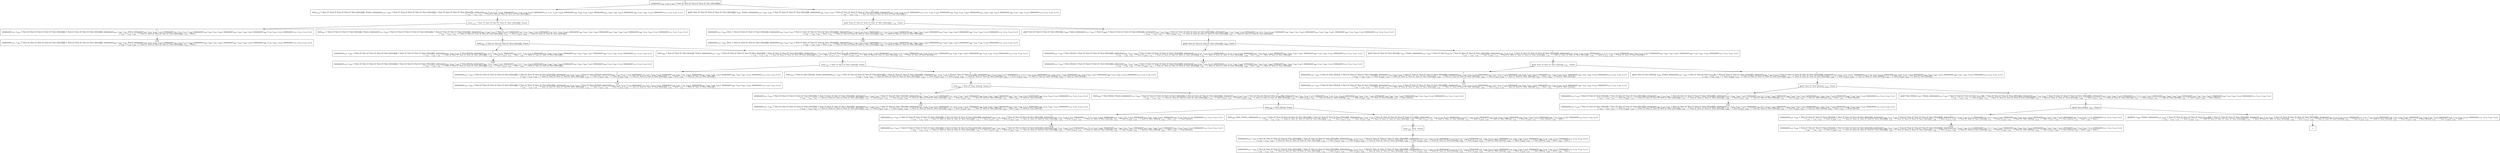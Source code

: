 digraph {
    graph [rankdir=TB
          ,bgcolor=transparent];
    node [shape=box
         ,fillcolor=white
         ,style=filled];
    0 [label=<O <BR/> minmaxo(v<SUB>132</SUB>, v<SUB>105</SUB>, v<SUB>100</SUB>, C Succ [C Succ [C Succ [C Succ [C Succ [Zero]]]]])>];
    1 [label=<C <BR/> leo(v<SUB>132</SUB>, C Succ [C Succ [C Succ [C Succ [C Succ [Zero]]]]], Trueo), minmaxo(v<SUB>137</SUB>, v<SUB>142</SUB>, C Succ [C Succ [C Succ [C Succ [C Succ [Zero]]]]], C Succ [C Succ [C Succ [C Succ [Zero]]]]), minmaxo(v<SUB>162</SUB>, v<SUB>130</SUB>, v<SUB>125</SUB>, v<SUB>132</SUB>), minmaxo(v<SUB>167</SUB>, v<SUB>135</SUB>, v<SUB>130</SUB>, v<SUB>137</SUB>), minmaxo(v<SUB>172</SUB>, v<SUB>177</SUB>, v<SUB>135</SUB>, v<SUB>142</SUB>), minmaxo(v<SUB>158</SUB>, v<SUB>160</SUB>, v<SUB>155</SUB>, v<SUB>162</SUB>), minmaxo(v<SUB>163</SUB>, v<SUB>165</SUB>, v<SUB>160</SUB>, v<SUB>167</SUB>), minmaxo(v<SUB>168</SUB>, v<SUB>170</SUB>, v<SUB>165</SUB>, v<SUB>172</SUB>), minmaxo(v<SUB>173</SUB>, v<SUB>175</SUB>, v<SUB>170</SUB>, v<SUB>177</SUB>) <BR/>  [ v<SUB>100</SUB> &rarr; v<SUB>132</SUB>, v<SUB>105</SUB> &rarr; C Succ [C Succ [C Succ [C Succ [C Succ [Zero]]]]] ] >];
    2 [label=<C <BR/> gto(C Succ [C Succ [C Succ [C Succ [C Succ [Zero]]]]], v<SUB>105</SUB>, Trueo), minmaxo(v<SUB>137</SUB>, v<SUB>142</SUB>, v<SUB>105</SUB>, C Succ [C Succ [C Succ [C Succ [Zero]]]]), minmaxo(v<SUB>162</SUB>, v<SUB>130</SUB>, v<SUB>125</SUB>, C Succ [C Succ [C Succ [C Succ [C Succ [Zero]]]]]), minmaxo(v<SUB>167</SUB>, v<SUB>135</SUB>, v<SUB>130</SUB>, v<SUB>137</SUB>), minmaxo(v<SUB>172</SUB>, v<SUB>177</SUB>, v<SUB>135</SUB>, v<SUB>142</SUB>), minmaxo(v<SUB>158</SUB>, v<SUB>160</SUB>, v<SUB>155</SUB>, v<SUB>162</SUB>), minmaxo(v<SUB>163</SUB>, v<SUB>165</SUB>, v<SUB>160</SUB>, v<SUB>167</SUB>), minmaxo(v<SUB>168</SUB>, v<SUB>170</SUB>, v<SUB>165</SUB>, v<SUB>172</SUB>), minmaxo(v<SUB>173</SUB>, v<SUB>175</SUB>, v<SUB>170</SUB>, v<SUB>177</SUB>) <BR/>  [ v<SUB>100</SUB> &rarr; v<SUB>105</SUB>, v<SUB>132</SUB> &rarr; C Succ [C Succ [C Succ [C Succ [C Succ [Zero]]]]] ] >];
    3 [label=<O <BR/> leo(v<SUB>132</SUB>, C Succ [C Succ [C Succ [C Succ [C Succ [Zero]]]]], Trueo)>];
    4 [label=<C <BR/> minmaxo(v<SUB>137</SUB>, v<SUB>142</SUB>, C Succ [C Succ [C Succ [C Succ [C Succ [Zero]]]]], C Succ [C Succ [C Succ [C Succ [Zero]]]]), minmaxo(v<SUB>162</SUB>, v<SUB>130</SUB>, v<SUB>125</SUB>, Zero), minmaxo(v<SUB>167</SUB>, v<SUB>135</SUB>, v<SUB>130</SUB>, v<SUB>137</SUB>), minmaxo(v<SUB>172</SUB>, v<SUB>177</SUB>, v<SUB>135</SUB>, v<SUB>142</SUB>), minmaxo(v<SUB>158</SUB>, v<SUB>160</SUB>, v<SUB>155</SUB>, v<SUB>162</SUB>), minmaxo(v<SUB>163</SUB>, v<SUB>165</SUB>, v<SUB>160</SUB>, v<SUB>167</SUB>), minmaxo(v<SUB>168</SUB>, v<SUB>170</SUB>, v<SUB>165</SUB>, v<SUB>172</SUB>), minmaxo(v<SUB>173</SUB>, v<SUB>175</SUB>, v<SUB>170</SUB>, v<SUB>177</SUB>) <BR/>  [ v<SUB>100</SUB> &rarr; v<SUB>132</SUB>, v<SUB>105</SUB> &rarr; C Succ [C Succ [C Succ [C Succ [C Succ [Zero]]]]], v<SUB>132</SUB> &rarr; Zero ] >];
    5 [label=<C <BR/> leo(v<SUB>247</SUB>, C Succ [C Succ [C Succ [C Succ [Zero]]]], Trueo), minmaxo(v<SUB>137</SUB>, v<SUB>142</SUB>, C Succ [C Succ [C Succ [C Succ [C Succ [Zero]]]]], C Succ [C Succ [C Succ [C Succ [Zero]]]]), minmaxo(v<SUB>162</SUB>, v<SUB>130</SUB>, v<SUB>125</SUB>, C Succ [v<SUB>247</SUB>]), minmaxo(v<SUB>167</SUB>, v<SUB>135</SUB>, v<SUB>130</SUB>, v<SUB>137</SUB>), minmaxo(v<SUB>172</SUB>, v<SUB>177</SUB>, v<SUB>135</SUB>, v<SUB>142</SUB>), minmaxo(v<SUB>158</SUB>, v<SUB>160</SUB>, v<SUB>155</SUB>, v<SUB>162</SUB>), minmaxo(v<SUB>163</SUB>, v<SUB>165</SUB>, v<SUB>160</SUB>, v<SUB>167</SUB>), minmaxo(v<SUB>168</SUB>, v<SUB>170</SUB>, v<SUB>165</SUB>, v<SUB>172</SUB>), minmaxo(v<SUB>173</SUB>, v<SUB>175</SUB>, v<SUB>170</SUB>, v<SUB>177</SUB>) <BR/>  [ v<SUB>100</SUB> &rarr; v<SUB>132</SUB>, v<SUB>105</SUB> &rarr; C Succ [C Succ [C Succ [C Succ [C Succ [Zero]]]]], v<SUB>132</SUB> &rarr; C Succ [v<SUB>247</SUB>], v<SUB>248</SUB> &rarr; C Succ [C Succ [C Succ [C Succ [Zero]]]] ] >];
    6 [label=<Leaf <BR/> minmaxo(v<SUB>137</SUB>, v<SUB>142</SUB>, C Succ [C Succ [C Succ [C Succ [C Succ [Zero]]]]], C Succ [C Succ [C Succ [C Succ [Zero]]]]), minmaxo(v<SUB>162</SUB>, v<SUB>130</SUB>, v<SUB>125</SUB>, Zero), minmaxo(v<SUB>167</SUB>, v<SUB>135</SUB>, v<SUB>130</SUB>, v<SUB>137</SUB>), minmaxo(v<SUB>172</SUB>, v<SUB>177</SUB>, v<SUB>135</SUB>, v<SUB>142</SUB>), minmaxo(v<SUB>158</SUB>, v<SUB>160</SUB>, v<SUB>155</SUB>, v<SUB>162</SUB>), minmaxo(v<SUB>163</SUB>, v<SUB>165</SUB>, v<SUB>160</SUB>, v<SUB>167</SUB>), minmaxo(v<SUB>168</SUB>, v<SUB>170</SUB>, v<SUB>165</SUB>, v<SUB>172</SUB>), minmaxo(v<SUB>173</SUB>, v<SUB>175</SUB>, v<SUB>170</SUB>, v<SUB>177</SUB>) <BR/>  [ v<SUB>100</SUB> &rarr; v<SUB>132</SUB>, v<SUB>105</SUB> &rarr; C Succ [C Succ [C Succ [C Succ [C Succ [Zero]]]]], v<SUB>132</SUB> &rarr; Zero ] >];
    7 [label=<O <BR/> leo(v<SUB>247</SUB>, C Succ [C Succ [C Succ [C Succ [Zero]]]], Trueo)>];
    8 [label=<C <BR/> minmaxo(v<SUB>137</SUB>, v<SUB>142</SUB>, C Succ [C Succ [C Succ [C Succ [C Succ [Zero]]]]], C Succ [C Succ [C Succ [C Succ [Zero]]]]), minmaxo(v<SUB>162</SUB>, v<SUB>130</SUB>, v<SUB>125</SUB>, C Succ [Zero]), minmaxo(v<SUB>167</SUB>, v<SUB>135</SUB>, v<SUB>130</SUB>, v<SUB>137</SUB>), minmaxo(v<SUB>172</SUB>, v<SUB>177</SUB>, v<SUB>135</SUB>, v<SUB>142</SUB>), minmaxo(v<SUB>158</SUB>, v<SUB>160</SUB>, v<SUB>155</SUB>, v<SUB>162</SUB>), minmaxo(v<SUB>163</SUB>, v<SUB>165</SUB>, v<SUB>160</SUB>, v<SUB>167</SUB>), minmaxo(v<SUB>168</SUB>, v<SUB>170</SUB>, v<SUB>165</SUB>, v<SUB>172</SUB>), minmaxo(v<SUB>173</SUB>, v<SUB>175</SUB>, v<SUB>170</SUB>, v<SUB>177</SUB>) <BR/>  [ v<SUB>100</SUB> &rarr; v<SUB>132</SUB>, v<SUB>105</SUB> &rarr; C Succ [C Succ [C Succ [C Succ [C Succ [Zero]]]]], v<SUB>132</SUB> &rarr; C Succ [v<SUB>247</SUB>], v<SUB>247</SUB> &rarr; Zero, v<SUB>248</SUB> &rarr; C Succ [C Succ [C Succ [C Succ [Zero]]]] ] >];
    9 [label=<C <BR/> leo(v<SUB>250</SUB>, C Succ [C Succ [C Succ [Zero]]], Trueo), minmaxo(v<SUB>137</SUB>, v<SUB>142</SUB>, C Succ [C Succ [C Succ [C Succ [C Succ [Zero]]]]], C Succ [C Succ [C Succ [C Succ [Zero]]]]), minmaxo(v<SUB>162</SUB>, v<SUB>130</SUB>, v<SUB>125</SUB>, C Succ [C Succ [v<SUB>250</SUB>]]), minmaxo(v<SUB>167</SUB>, v<SUB>135</SUB>, v<SUB>130</SUB>, v<SUB>137</SUB>), minmaxo(v<SUB>172</SUB>, v<SUB>177</SUB>, v<SUB>135</SUB>, v<SUB>142</SUB>), minmaxo(v<SUB>158</SUB>, v<SUB>160</SUB>, v<SUB>155</SUB>, v<SUB>162</SUB>), minmaxo(v<SUB>163</SUB>, v<SUB>165</SUB>, v<SUB>160</SUB>, v<SUB>167</SUB>), minmaxo(v<SUB>168</SUB>, v<SUB>170</SUB>, v<SUB>165</SUB>, v<SUB>172</SUB>), minmaxo(v<SUB>173</SUB>, v<SUB>175</SUB>, v<SUB>170</SUB>, v<SUB>177</SUB>) <BR/>  [ v<SUB>100</SUB> &rarr; v<SUB>132</SUB>, v<SUB>105</SUB> &rarr; C Succ [C Succ [C Succ [C Succ [C Succ [Zero]]]]], v<SUB>132</SUB> &rarr; C Succ [v<SUB>247</SUB>], v<SUB>247</SUB> &rarr; C Succ [v<SUB>250</SUB>], v<SUB>248</SUB> &rarr; C Succ [C Succ [C Succ [C Succ [Zero]]]], v<SUB>251</SUB> &rarr; C Succ [C Succ [C Succ [Zero]]] ] >];
    10 [label=<Leaf <BR/> minmaxo(v<SUB>137</SUB>, v<SUB>142</SUB>, C Succ [C Succ [C Succ [C Succ [C Succ [Zero]]]]], C Succ [C Succ [C Succ [C Succ [Zero]]]]), minmaxo(v<SUB>162</SUB>, v<SUB>130</SUB>, v<SUB>125</SUB>, C Succ [Zero]), minmaxo(v<SUB>167</SUB>, v<SUB>135</SUB>, v<SUB>130</SUB>, v<SUB>137</SUB>), minmaxo(v<SUB>172</SUB>, v<SUB>177</SUB>, v<SUB>135</SUB>, v<SUB>142</SUB>), minmaxo(v<SUB>158</SUB>, v<SUB>160</SUB>, v<SUB>155</SUB>, v<SUB>162</SUB>), minmaxo(v<SUB>163</SUB>, v<SUB>165</SUB>, v<SUB>160</SUB>, v<SUB>167</SUB>), minmaxo(v<SUB>168</SUB>, v<SUB>170</SUB>, v<SUB>165</SUB>, v<SUB>172</SUB>), minmaxo(v<SUB>173</SUB>, v<SUB>175</SUB>, v<SUB>170</SUB>, v<SUB>177</SUB>) <BR/>  [ v<SUB>100</SUB> &rarr; v<SUB>132</SUB>, v<SUB>105</SUB> &rarr; C Succ [C Succ [C Succ [C Succ [C Succ [Zero]]]]], v<SUB>132</SUB> &rarr; C Succ [v<SUB>247</SUB>], v<SUB>247</SUB> &rarr; Zero, v<SUB>248</SUB> &rarr; C Succ [C Succ [C Succ [C Succ [Zero]]]] ] >];
    11 [label=<O <BR/> leo(v<SUB>250</SUB>, C Succ [C Succ [C Succ [Zero]]], Trueo)>];
    12 [label=<C <BR/> minmaxo(v<SUB>137</SUB>, v<SUB>142</SUB>, C Succ [C Succ [C Succ [C Succ [C Succ [Zero]]]]], C Succ [C Succ [C Succ [C Succ [Zero]]]]), minmaxo(v<SUB>162</SUB>, v<SUB>130</SUB>, v<SUB>125</SUB>, C Succ [C Succ [Zero]]), minmaxo(v<SUB>167</SUB>, v<SUB>135</SUB>, v<SUB>130</SUB>, v<SUB>137</SUB>), minmaxo(v<SUB>172</SUB>, v<SUB>177</SUB>, v<SUB>135</SUB>, v<SUB>142</SUB>), minmaxo(v<SUB>158</SUB>, v<SUB>160</SUB>, v<SUB>155</SUB>, v<SUB>162</SUB>), minmaxo(v<SUB>163</SUB>, v<SUB>165</SUB>, v<SUB>160</SUB>, v<SUB>167</SUB>), minmaxo(v<SUB>168</SUB>, v<SUB>170</SUB>, v<SUB>165</SUB>, v<SUB>172</SUB>), minmaxo(v<SUB>173</SUB>, v<SUB>175</SUB>, v<SUB>170</SUB>, v<SUB>177</SUB>) <BR/>  [ v<SUB>100</SUB> &rarr; v<SUB>132</SUB>, v<SUB>105</SUB> &rarr; C Succ [C Succ [C Succ [C Succ [C Succ [Zero]]]]], v<SUB>132</SUB> &rarr; C Succ [v<SUB>247</SUB>], v<SUB>247</SUB> &rarr; C Succ [v<SUB>250</SUB>], v<SUB>248</SUB> &rarr; C Succ [C Succ [C Succ [C Succ [Zero]]]], v<SUB>250</SUB> &rarr; Zero, v<SUB>251</SUB> &rarr; C Succ [C Succ [C Succ [Zero]]] ] >];
    13 [label=<C <BR/> leo(v<SUB>253</SUB>, C Succ [C Succ [Zero]], Trueo), minmaxo(v<SUB>137</SUB>, v<SUB>142</SUB>, C Succ [C Succ [C Succ [C Succ [C Succ [Zero]]]]], C Succ [C Succ [C Succ [C Succ [Zero]]]]), minmaxo(v<SUB>162</SUB>, v<SUB>130</SUB>, v<SUB>125</SUB>, C Succ [C Succ [C Succ [v<SUB>253</SUB>]]]), minmaxo(v<SUB>167</SUB>, v<SUB>135</SUB>, v<SUB>130</SUB>, v<SUB>137</SUB>), minmaxo(v<SUB>172</SUB>, v<SUB>177</SUB>, v<SUB>135</SUB>, v<SUB>142</SUB>), minmaxo(v<SUB>158</SUB>, v<SUB>160</SUB>, v<SUB>155</SUB>, v<SUB>162</SUB>), minmaxo(v<SUB>163</SUB>, v<SUB>165</SUB>, v<SUB>160</SUB>, v<SUB>167</SUB>), minmaxo(v<SUB>168</SUB>, v<SUB>170</SUB>, v<SUB>165</SUB>, v<SUB>172</SUB>), minmaxo(v<SUB>173</SUB>, v<SUB>175</SUB>, v<SUB>170</SUB>, v<SUB>177</SUB>) <BR/>  [ v<SUB>100</SUB> &rarr; v<SUB>132</SUB>, v<SUB>105</SUB> &rarr; C Succ [C Succ [C Succ [C Succ [C Succ [Zero]]]]], v<SUB>132</SUB> &rarr; C Succ [v<SUB>247</SUB>], v<SUB>247</SUB> &rarr; C Succ [v<SUB>250</SUB>], v<SUB>248</SUB> &rarr; C Succ [C Succ [C Succ [C Succ [Zero]]]], v<SUB>250</SUB> &rarr; C Succ [v<SUB>253</SUB>], v<SUB>251</SUB> &rarr; C Succ [C Succ [C Succ [Zero]]], v<SUB>254</SUB> &rarr; C Succ [C Succ [Zero]] ] >];
    14 [label=<Leaf <BR/> minmaxo(v<SUB>137</SUB>, v<SUB>142</SUB>, C Succ [C Succ [C Succ [C Succ [C Succ [Zero]]]]], C Succ [C Succ [C Succ [C Succ [Zero]]]]), minmaxo(v<SUB>162</SUB>, v<SUB>130</SUB>, v<SUB>125</SUB>, C Succ [C Succ [Zero]]), minmaxo(v<SUB>167</SUB>, v<SUB>135</SUB>, v<SUB>130</SUB>, v<SUB>137</SUB>), minmaxo(v<SUB>172</SUB>, v<SUB>177</SUB>, v<SUB>135</SUB>, v<SUB>142</SUB>), minmaxo(v<SUB>158</SUB>, v<SUB>160</SUB>, v<SUB>155</SUB>, v<SUB>162</SUB>), minmaxo(v<SUB>163</SUB>, v<SUB>165</SUB>, v<SUB>160</SUB>, v<SUB>167</SUB>), minmaxo(v<SUB>168</SUB>, v<SUB>170</SUB>, v<SUB>165</SUB>, v<SUB>172</SUB>), minmaxo(v<SUB>173</SUB>, v<SUB>175</SUB>, v<SUB>170</SUB>, v<SUB>177</SUB>) <BR/>  [ v<SUB>100</SUB> &rarr; v<SUB>132</SUB>, v<SUB>105</SUB> &rarr; C Succ [C Succ [C Succ [C Succ [C Succ [Zero]]]]], v<SUB>132</SUB> &rarr; C Succ [v<SUB>247</SUB>], v<SUB>247</SUB> &rarr; C Succ [v<SUB>250</SUB>], v<SUB>248</SUB> &rarr; C Succ [C Succ [C Succ [C Succ [Zero]]]], v<SUB>250</SUB> &rarr; Zero, v<SUB>251</SUB> &rarr; C Succ [C Succ [C Succ [Zero]]] ] >];
    15 [label=<O <BR/> leo(v<SUB>253</SUB>, C Succ [C Succ [Zero]], Trueo)>];
    16 [label=<C <BR/> minmaxo(v<SUB>137</SUB>, v<SUB>142</SUB>, C Succ [C Succ [C Succ [C Succ [C Succ [Zero]]]]], C Succ [C Succ [C Succ [C Succ [Zero]]]]), minmaxo(v<SUB>162</SUB>, v<SUB>130</SUB>, v<SUB>125</SUB>, C Succ [C Succ [C Succ [Zero]]]), minmaxo(v<SUB>167</SUB>, v<SUB>135</SUB>, v<SUB>130</SUB>, v<SUB>137</SUB>), minmaxo(v<SUB>172</SUB>, v<SUB>177</SUB>, v<SUB>135</SUB>, v<SUB>142</SUB>), minmaxo(v<SUB>158</SUB>, v<SUB>160</SUB>, v<SUB>155</SUB>, v<SUB>162</SUB>), minmaxo(v<SUB>163</SUB>, v<SUB>165</SUB>, v<SUB>160</SUB>, v<SUB>167</SUB>), minmaxo(v<SUB>168</SUB>, v<SUB>170</SUB>, v<SUB>165</SUB>, v<SUB>172</SUB>), minmaxo(v<SUB>173</SUB>, v<SUB>175</SUB>, v<SUB>170</SUB>, v<SUB>177</SUB>) <BR/>  [ v<SUB>100</SUB> &rarr; v<SUB>132</SUB>, v<SUB>105</SUB> &rarr; C Succ [C Succ [C Succ [C Succ [C Succ [Zero]]]]], v<SUB>132</SUB> &rarr; C Succ [v<SUB>247</SUB>], v<SUB>247</SUB> &rarr; C Succ [v<SUB>250</SUB>], v<SUB>248</SUB> &rarr; C Succ [C Succ [C Succ [C Succ [Zero]]]], v<SUB>250</SUB> &rarr; C Succ [v<SUB>253</SUB>], v<SUB>251</SUB> &rarr; C Succ [C Succ [C Succ [Zero]]], v<SUB>253</SUB> &rarr; Zero, v<SUB>254</SUB> &rarr; C Succ [C Succ [Zero]] ] >];
    17 [label=<C <BR/> leo(v<SUB>256</SUB>, C Succ [Zero], Trueo), minmaxo(v<SUB>137</SUB>, v<SUB>142</SUB>, C Succ [C Succ [C Succ [C Succ [C Succ [Zero]]]]], C Succ [C Succ [C Succ [C Succ [Zero]]]]), minmaxo(v<SUB>162</SUB>, v<SUB>130</SUB>, v<SUB>125</SUB>, C Succ [C Succ [C Succ [C Succ [v<SUB>256</SUB>]]]]), minmaxo(v<SUB>167</SUB>, v<SUB>135</SUB>, v<SUB>130</SUB>, v<SUB>137</SUB>), minmaxo(v<SUB>172</SUB>, v<SUB>177</SUB>, v<SUB>135</SUB>, v<SUB>142</SUB>), minmaxo(v<SUB>158</SUB>, v<SUB>160</SUB>, v<SUB>155</SUB>, v<SUB>162</SUB>), minmaxo(v<SUB>163</SUB>, v<SUB>165</SUB>, v<SUB>160</SUB>, v<SUB>167</SUB>), minmaxo(v<SUB>168</SUB>, v<SUB>170</SUB>, v<SUB>165</SUB>, v<SUB>172</SUB>), minmaxo(v<SUB>173</SUB>, v<SUB>175</SUB>, v<SUB>170</SUB>, v<SUB>177</SUB>) <BR/>  [ v<SUB>100</SUB> &rarr; v<SUB>132</SUB>, v<SUB>105</SUB> &rarr; C Succ [C Succ [C Succ [C Succ [C Succ [Zero]]]]], v<SUB>132</SUB> &rarr; C Succ [v<SUB>247</SUB>], v<SUB>247</SUB> &rarr; C Succ [v<SUB>250</SUB>], v<SUB>248</SUB> &rarr; C Succ [C Succ [C Succ [C Succ [Zero]]]], v<SUB>250</SUB> &rarr; C Succ [v<SUB>253</SUB>], v<SUB>251</SUB> &rarr; C Succ [C Succ [C Succ [Zero]]], v<SUB>253</SUB> &rarr; C Succ [v<SUB>256</SUB>], v<SUB>254</SUB> &rarr; C Succ [C Succ [Zero]], v<SUB>257</SUB> &rarr; C Succ [Zero] ] >];
    18 [label=<Leaf <BR/> minmaxo(v<SUB>137</SUB>, v<SUB>142</SUB>, C Succ [C Succ [C Succ [C Succ [C Succ [Zero]]]]], C Succ [C Succ [C Succ [C Succ [Zero]]]]), minmaxo(v<SUB>162</SUB>, v<SUB>130</SUB>, v<SUB>125</SUB>, C Succ [C Succ [C Succ [Zero]]]), minmaxo(v<SUB>167</SUB>, v<SUB>135</SUB>, v<SUB>130</SUB>, v<SUB>137</SUB>), minmaxo(v<SUB>172</SUB>, v<SUB>177</SUB>, v<SUB>135</SUB>, v<SUB>142</SUB>), minmaxo(v<SUB>158</SUB>, v<SUB>160</SUB>, v<SUB>155</SUB>, v<SUB>162</SUB>), minmaxo(v<SUB>163</SUB>, v<SUB>165</SUB>, v<SUB>160</SUB>, v<SUB>167</SUB>), minmaxo(v<SUB>168</SUB>, v<SUB>170</SUB>, v<SUB>165</SUB>, v<SUB>172</SUB>), minmaxo(v<SUB>173</SUB>, v<SUB>175</SUB>, v<SUB>170</SUB>, v<SUB>177</SUB>) <BR/>  [ v<SUB>100</SUB> &rarr; v<SUB>132</SUB>, v<SUB>105</SUB> &rarr; C Succ [C Succ [C Succ [C Succ [C Succ [Zero]]]]], v<SUB>132</SUB> &rarr; C Succ [v<SUB>247</SUB>], v<SUB>247</SUB> &rarr; C Succ [v<SUB>250</SUB>], v<SUB>248</SUB> &rarr; C Succ [C Succ [C Succ [C Succ [Zero]]]], v<SUB>250</SUB> &rarr; C Succ [v<SUB>253</SUB>], v<SUB>251</SUB> &rarr; C Succ [C Succ [C Succ [Zero]]], v<SUB>253</SUB> &rarr; Zero, v<SUB>254</SUB> &rarr; C Succ [C Succ [Zero]] ] >];
    19 [label=<O <BR/> leo(v<SUB>256</SUB>, C Succ [Zero], Trueo)>];
    20 [label=<C <BR/> minmaxo(v<SUB>137</SUB>, v<SUB>142</SUB>, C Succ [C Succ [C Succ [C Succ [C Succ [Zero]]]]], C Succ [C Succ [C Succ [C Succ [Zero]]]]), minmaxo(v<SUB>162</SUB>, v<SUB>130</SUB>, v<SUB>125</SUB>, C Succ [C Succ [C Succ [C Succ [Zero]]]]), minmaxo(v<SUB>167</SUB>, v<SUB>135</SUB>, v<SUB>130</SUB>, v<SUB>137</SUB>), minmaxo(v<SUB>172</SUB>, v<SUB>177</SUB>, v<SUB>135</SUB>, v<SUB>142</SUB>), minmaxo(v<SUB>158</SUB>, v<SUB>160</SUB>, v<SUB>155</SUB>, v<SUB>162</SUB>), minmaxo(v<SUB>163</SUB>, v<SUB>165</SUB>, v<SUB>160</SUB>, v<SUB>167</SUB>), minmaxo(v<SUB>168</SUB>, v<SUB>170</SUB>, v<SUB>165</SUB>, v<SUB>172</SUB>), minmaxo(v<SUB>173</SUB>, v<SUB>175</SUB>, v<SUB>170</SUB>, v<SUB>177</SUB>) <BR/>  [ v<SUB>100</SUB> &rarr; v<SUB>132</SUB>, v<SUB>105</SUB> &rarr; C Succ [C Succ [C Succ [C Succ [C Succ [Zero]]]]], v<SUB>132</SUB> &rarr; C Succ [v<SUB>247</SUB>], v<SUB>247</SUB> &rarr; C Succ [v<SUB>250</SUB>], v<SUB>248</SUB> &rarr; C Succ [C Succ [C Succ [C Succ [Zero]]]], v<SUB>250</SUB> &rarr; C Succ [v<SUB>253</SUB>], v<SUB>251</SUB> &rarr; C Succ [C Succ [C Succ [Zero]]], v<SUB>253</SUB> &rarr; C Succ [v<SUB>256</SUB>], v<SUB>254</SUB> &rarr; C Succ [C Succ [Zero]], v<SUB>256</SUB> &rarr; Zero, v<SUB>257</SUB> &rarr; C Succ [Zero] ] >];
    21 [label=<C <BR/> leo(v<SUB>259</SUB>, Zero, Trueo), minmaxo(v<SUB>137</SUB>, v<SUB>142</SUB>, C Succ [C Succ [C Succ [C Succ [C Succ [Zero]]]]], C Succ [C Succ [C Succ [C Succ [Zero]]]]), minmaxo(v<SUB>162</SUB>, v<SUB>130</SUB>, v<SUB>125</SUB>, C Succ [C Succ [C Succ [C Succ [C Succ [v<SUB>259</SUB>]]]]]), minmaxo(v<SUB>167</SUB>, v<SUB>135</SUB>, v<SUB>130</SUB>, v<SUB>137</SUB>), minmaxo(v<SUB>172</SUB>, v<SUB>177</SUB>, v<SUB>135</SUB>, v<SUB>142</SUB>), minmaxo(v<SUB>158</SUB>, v<SUB>160</SUB>, v<SUB>155</SUB>, v<SUB>162</SUB>), minmaxo(v<SUB>163</SUB>, v<SUB>165</SUB>, v<SUB>160</SUB>, v<SUB>167</SUB>), minmaxo(v<SUB>168</SUB>, v<SUB>170</SUB>, v<SUB>165</SUB>, v<SUB>172</SUB>), minmaxo(v<SUB>173</SUB>, v<SUB>175</SUB>, v<SUB>170</SUB>, v<SUB>177</SUB>) <BR/>  [ v<SUB>100</SUB> &rarr; v<SUB>132</SUB>, v<SUB>105</SUB> &rarr; C Succ [C Succ [C Succ [C Succ [C Succ [Zero]]]]], v<SUB>132</SUB> &rarr; C Succ [v<SUB>247</SUB>], v<SUB>247</SUB> &rarr; C Succ [v<SUB>250</SUB>], v<SUB>248</SUB> &rarr; C Succ [C Succ [C Succ [C Succ [Zero]]]], v<SUB>250</SUB> &rarr; C Succ [v<SUB>253</SUB>], v<SUB>251</SUB> &rarr; C Succ [C Succ [C Succ [Zero]]], v<SUB>253</SUB> &rarr; C Succ [v<SUB>256</SUB>], v<SUB>254</SUB> &rarr; C Succ [C Succ [Zero]], v<SUB>256</SUB> &rarr; C Succ [v<SUB>259</SUB>], v<SUB>257</SUB> &rarr; C Succ [Zero], v<SUB>260</SUB> &rarr; Zero ] >];
    22 [label=<Leaf <BR/> minmaxo(v<SUB>137</SUB>, v<SUB>142</SUB>, C Succ [C Succ [C Succ [C Succ [C Succ [Zero]]]]], C Succ [C Succ [C Succ [C Succ [Zero]]]]), minmaxo(v<SUB>162</SUB>, v<SUB>130</SUB>, v<SUB>125</SUB>, C Succ [C Succ [C Succ [C Succ [Zero]]]]), minmaxo(v<SUB>167</SUB>, v<SUB>135</SUB>, v<SUB>130</SUB>, v<SUB>137</SUB>), minmaxo(v<SUB>172</SUB>, v<SUB>177</SUB>, v<SUB>135</SUB>, v<SUB>142</SUB>), minmaxo(v<SUB>158</SUB>, v<SUB>160</SUB>, v<SUB>155</SUB>, v<SUB>162</SUB>), minmaxo(v<SUB>163</SUB>, v<SUB>165</SUB>, v<SUB>160</SUB>, v<SUB>167</SUB>), minmaxo(v<SUB>168</SUB>, v<SUB>170</SUB>, v<SUB>165</SUB>, v<SUB>172</SUB>), minmaxo(v<SUB>173</SUB>, v<SUB>175</SUB>, v<SUB>170</SUB>, v<SUB>177</SUB>) <BR/>  [ v<SUB>100</SUB> &rarr; v<SUB>132</SUB>, v<SUB>105</SUB> &rarr; C Succ [C Succ [C Succ [C Succ [C Succ [Zero]]]]], v<SUB>132</SUB> &rarr; C Succ [v<SUB>247</SUB>], v<SUB>247</SUB> &rarr; C Succ [v<SUB>250</SUB>], v<SUB>248</SUB> &rarr; C Succ [C Succ [C Succ [C Succ [Zero]]]], v<SUB>250</SUB> &rarr; C Succ [v<SUB>253</SUB>], v<SUB>251</SUB> &rarr; C Succ [C Succ [C Succ [Zero]]], v<SUB>253</SUB> &rarr; C Succ [v<SUB>256</SUB>], v<SUB>254</SUB> &rarr; C Succ [C Succ [Zero]], v<SUB>256</SUB> &rarr; Zero, v<SUB>257</SUB> &rarr; C Succ [Zero] ] >];
    23 [label=<O <BR/> leo(v<SUB>259</SUB>, Zero, Trueo)>];
    24 [label=<C <BR/> minmaxo(v<SUB>137</SUB>, v<SUB>142</SUB>, C Succ [C Succ [C Succ [C Succ [C Succ [Zero]]]]], C Succ [C Succ [C Succ [C Succ [Zero]]]]), minmaxo(v<SUB>162</SUB>, v<SUB>130</SUB>, v<SUB>125</SUB>, C Succ [C Succ [C Succ [C Succ [C Succ [Zero]]]]]), minmaxo(v<SUB>167</SUB>, v<SUB>135</SUB>, v<SUB>130</SUB>, v<SUB>137</SUB>), minmaxo(v<SUB>172</SUB>, v<SUB>177</SUB>, v<SUB>135</SUB>, v<SUB>142</SUB>), minmaxo(v<SUB>158</SUB>, v<SUB>160</SUB>, v<SUB>155</SUB>, v<SUB>162</SUB>), minmaxo(v<SUB>163</SUB>, v<SUB>165</SUB>, v<SUB>160</SUB>, v<SUB>167</SUB>), minmaxo(v<SUB>168</SUB>, v<SUB>170</SUB>, v<SUB>165</SUB>, v<SUB>172</SUB>), minmaxo(v<SUB>173</SUB>, v<SUB>175</SUB>, v<SUB>170</SUB>, v<SUB>177</SUB>) <BR/>  [ v<SUB>100</SUB> &rarr; v<SUB>132</SUB>, v<SUB>105</SUB> &rarr; C Succ [C Succ [C Succ [C Succ [C Succ [Zero]]]]], v<SUB>132</SUB> &rarr; C Succ [v<SUB>247</SUB>], v<SUB>247</SUB> &rarr; C Succ [v<SUB>250</SUB>], v<SUB>248</SUB> &rarr; C Succ [C Succ [C Succ [C Succ [Zero]]]], v<SUB>250</SUB> &rarr; C Succ [v<SUB>253</SUB>], v<SUB>251</SUB> &rarr; C Succ [C Succ [C Succ [Zero]]], v<SUB>253</SUB> &rarr; C Succ [v<SUB>256</SUB>], v<SUB>254</SUB> &rarr; C Succ [C Succ [Zero]], v<SUB>256</SUB> &rarr; C Succ [v<SUB>259</SUB>], v<SUB>257</SUB> &rarr; C Succ [Zero], v<SUB>259</SUB> &rarr; Zero, v<SUB>260</SUB> &rarr; Zero ] >];
    25 [label=<Leaf <BR/> minmaxo(v<SUB>137</SUB>, v<SUB>142</SUB>, C Succ [C Succ [C Succ [C Succ [C Succ [Zero]]]]], C Succ [C Succ [C Succ [C Succ [Zero]]]]), minmaxo(v<SUB>162</SUB>, v<SUB>130</SUB>, v<SUB>125</SUB>, C Succ [C Succ [C Succ [C Succ [C Succ [Zero]]]]]), minmaxo(v<SUB>167</SUB>, v<SUB>135</SUB>, v<SUB>130</SUB>, v<SUB>137</SUB>), minmaxo(v<SUB>172</SUB>, v<SUB>177</SUB>, v<SUB>135</SUB>, v<SUB>142</SUB>), minmaxo(v<SUB>158</SUB>, v<SUB>160</SUB>, v<SUB>155</SUB>, v<SUB>162</SUB>), minmaxo(v<SUB>163</SUB>, v<SUB>165</SUB>, v<SUB>160</SUB>, v<SUB>167</SUB>), minmaxo(v<SUB>168</SUB>, v<SUB>170</SUB>, v<SUB>165</SUB>, v<SUB>172</SUB>), minmaxo(v<SUB>173</SUB>, v<SUB>175</SUB>, v<SUB>170</SUB>, v<SUB>177</SUB>) <BR/>  [ v<SUB>100</SUB> &rarr; v<SUB>132</SUB>, v<SUB>105</SUB> &rarr; C Succ [C Succ [C Succ [C Succ [C Succ [Zero]]]]], v<SUB>132</SUB> &rarr; C Succ [v<SUB>247</SUB>], v<SUB>247</SUB> &rarr; C Succ [v<SUB>250</SUB>], v<SUB>248</SUB> &rarr; C Succ [C Succ [C Succ [C Succ [Zero]]]], v<SUB>250</SUB> &rarr; C Succ [v<SUB>253</SUB>], v<SUB>251</SUB> &rarr; C Succ [C Succ [C Succ [Zero]]], v<SUB>253</SUB> &rarr; C Succ [v<SUB>256</SUB>], v<SUB>254</SUB> &rarr; C Succ [C Succ [Zero]], v<SUB>256</SUB> &rarr; C Succ [v<SUB>259</SUB>], v<SUB>257</SUB> &rarr; C Succ [Zero], v<SUB>259</SUB> &rarr; Zero, v<SUB>260</SUB> &rarr; Zero ] >];
    26 [label=<O <BR/> gto(C Succ [C Succ [C Succ [C Succ [C Succ [Zero]]]]], v<SUB>105</SUB>, Trueo)>];
    27 [label=<C <BR/> minmaxo(v<SUB>137</SUB>, v<SUB>142</SUB>, Zero, C Succ [C Succ [C Succ [C Succ [Zero]]]]), minmaxo(v<SUB>162</SUB>, v<SUB>130</SUB>, v<SUB>125</SUB>, C Succ [C Succ [C Succ [C Succ [C Succ [Zero]]]]]), minmaxo(v<SUB>167</SUB>, v<SUB>135</SUB>, v<SUB>130</SUB>, v<SUB>137</SUB>), minmaxo(v<SUB>172</SUB>, v<SUB>177</SUB>, v<SUB>135</SUB>, v<SUB>142</SUB>), minmaxo(v<SUB>158</SUB>, v<SUB>160</SUB>, v<SUB>155</SUB>, v<SUB>162</SUB>), minmaxo(v<SUB>163</SUB>, v<SUB>165</SUB>, v<SUB>160</SUB>, v<SUB>167</SUB>), minmaxo(v<SUB>168</SUB>, v<SUB>170</SUB>, v<SUB>165</SUB>, v<SUB>172</SUB>), minmaxo(v<SUB>173</SUB>, v<SUB>175</SUB>, v<SUB>170</SUB>, v<SUB>177</SUB>) <BR/>  [ v<SUB>100</SUB> &rarr; v<SUB>105</SUB>, v<SUB>105</SUB> &rarr; Zero, v<SUB>132</SUB> &rarr; C Succ [C Succ [C Succ [C Succ [C Succ [Zero]]]]], v<SUB>246</SUB> &rarr; C Succ [C Succ [C Succ [C Succ [Zero]]]] ] >];
    28 [label=<C <BR/> gto(C Succ [C Succ [C Succ [C Succ [Zero]]]], v<SUB>248</SUB>, Trueo), minmaxo(v<SUB>137</SUB>, v<SUB>142</SUB>, C Succ [v<SUB>248</SUB>], C Succ [C Succ [C Succ [C Succ [Zero]]]]), minmaxo(v<SUB>162</SUB>, v<SUB>130</SUB>, v<SUB>125</SUB>, C Succ [C Succ [C Succ [C Succ [C Succ [Zero]]]]]), minmaxo(v<SUB>167</SUB>, v<SUB>135</SUB>, v<SUB>130</SUB>, v<SUB>137</SUB>), minmaxo(v<SUB>172</SUB>, v<SUB>177</SUB>, v<SUB>135</SUB>, v<SUB>142</SUB>), minmaxo(v<SUB>158</SUB>, v<SUB>160</SUB>, v<SUB>155</SUB>, v<SUB>162</SUB>), minmaxo(v<SUB>163</SUB>, v<SUB>165</SUB>, v<SUB>160</SUB>, v<SUB>167</SUB>), minmaxo(v<SUB>168</SUB>, v<SUB>170</SUB>, v<SUB>165</SUB>, v<SUB>172</SUB>), minmaxo(v<SUB>173</SUB>, v<SUB>175</SUB>, v<SUB>170</SUB>, v<SUB>177</SUB>) <BR/>  [ v<SUB>100</SUB> &rarr; v<SUB>105</SUB>, v<SUB>105</SUB> &rarr; C Succ [v<SUB>248</SUB>], v<SUB>132</SUB> &rarr; C Succ [C Succ [C Succ [C Succ [C Succ [Zero]]]]], v<SUB>247</SUB> &rarr; C Succ [C Succ [C Succ [C Succ [Zero]]]] ] >];
    29 [label=<Leaf <BR/> minmaxo(v<SUB>137</SUB>, v<SUB>142</SUB>, Zero, C Succ [C Succ [C Succ [C Succ [Zero]]]]), minmaxo(v<SUB>162</SUB>, v<SUB>130</SUB>, v<SUB>125</SUB>, C Succ [C Succ [C Succ [C Succ [C Succ [Zero]]]]]), minmaxo(v<SUB>167</SUB>, v<SUB>135</SUB>, v<SUB>130</SUB>, v<SUB>137</SUB>), minmaxo(v<SUB>172</SUB>, v<SUB>177</SUB>, v<SUB>135</SUB>, v<SUB>142</SUB>), minmaxo(v<SUB>158</SUB>, v<SUB>160</SUB>, v<SUB>155</SUB>, v<SUB>162</SUB>), minmaxo(v<SUB>163</SUB>, v<SUB>165</SUB>, v<SUB>160</SUB>, v<SUB>167</SUB>), minmaxo(v<SUB>168</SUB>, v<SUB>170</SUB>, v<SUB>165</SUB>, v<SUB>172</SUB>), minmaxo(v<SUB>173</SUB>, v<SUB>175</SUB>, v<SUB>170</SUB>, v<SUB>177</SUB>) <BR/>  [ v<SUB>100</SUB> &rarr; v<SUB>105</SUB>, v<SUB>105</SUB> &rarr; Zero, v<SUB>132</SUB> &rarr; C Succ [C Succ [C Succ [C Succ [C Succ [Zero]]]]], v<SUB>246</SUB> &rarr; C Succ [C Succ [C Succ [C Succ [Zero]]]] ] >];
    30 [label=<O <BR/> gto(C Succ [C Succ [C Succ [C Succ [Zero]]]], v<SUB>248</SUB>, Trueo)>];
    31 [label=<C <BR/> minmaxo(v<SUB>137</SUB>, v<SUB>142</SUB>, C Succ [Zero], C Succ [C Succ [C Succ [C Succ [Zero]]]]), minmaxo(v<SUB>162</SUB>, v<SUB>130</SUB>, v<SUB>125</SUB>, C Succ [C Succ [C Succ [C Succ [C Succ [Zero]]]]]), minmaxo(v<SUB>167</SUB>, v<SUB>135</SUB>, v<SUB>130</SUB>, v<SUB>137</SUB>), minmaxo(v<SUB>172</SUB>, v<SUB>177</SUB>, v<SUB>135</SUB>, v<SUB>142</SUB>), minmaxo(v<SUB>158</SUB>, v<SUB>160</SUB>, v<SUB>155</SUB>, v<SUB>162</SUB>), minmaxo(v<SUB>163</SUB>, v<SUB>165</SUB>, v<SUB>160</SUB>, v<SUB>167</SUB>), minmaxo(v<SUB>168</SUB>, v<SUB>170</SUB>, v<SUB>165</SUB>, v<SUB>172</SUB>), minmaxo(v<SUB>173</SUB>, v<SUB>175</SUB>, v<SUB>170</SUB>, v<SUB>177</SUB>) <BR/>  [ v<SUB>100</SUB> &rarr; v<SUB>105</SUB>, v<SUB>105</SUB> &rarr; C Succ [v<SUB>248</SUB>], v<SUB>132</SUB> &rarr; C Succ [C Succ [C Succ [C Succ [C Succ [Zero]]]]], v<SUB>247</SUB> &rarr; C Succ [C Succ [C Succ [C Succ [Zero]]]], v<SUB>248</SUB> &rarr; Zero, v<SUB>249</SUB> &rarr; C Succ [C Succ [C Succ [Zero]]] ] >];
    32 [label=<C <BR/> gto(C Succ [C Succ [C Succ [Zero]]], v<SUB>251</SUB>, Trueo), minmaxo(v<SUB>137</SUB>, v<SUB>142</SUB>, C Succ [C Succ [v<SUB>251</SUB>]], C Succ [C Succ [C Succ [C Succ [Zero]]]]), minmaxo(v<SUB>162</SUB>, v<SUB>130</SUB>, v<SUB>125</SUB>, C Succ [C Succ [C Succ [C Succ [C Succ [Zero]]]]]), minmaxo(v<SUB>167</SUB>, v<SUB>135</SUB>, v<SUB>130</SUB>, v<SUB>137</SUB>), minmaxo(v<SUB>172</SUB>, v<SUB>177</SUB>, v<SUB>135</SUB>, v<SUB>142</SUB>), minmaxo(v<SUB>158</SUB>, v<SUB>160</SUB>, v<SUB>155</SUB>, v<SUB>162</SUB>), minmaxo(v<SUB>163</SUB>, v<SUB>165</SUB>, v<SUB>160</SUB>, v<SUB>167</SUB>), minmaxo(v<SUB>168</SUB>, v<SUB>170</SUB>, v<SUB>165</SUB>, v<SUB>172</SUB>), minmaxo(v<SUB>173</SUB>, v<SUB>175</SUB>, v<SUB>170</SUB>, v<SUB>177</SUB>) <BR/>  [ v<SUB>100</SUB> &rarr; v<SUB>105</SUB>, v<SUB>105</SUB> &rarr; C Succ [v<SUB>248</SUB>], v<SUB>132</SUB> &rarr; C Succ [C Succ [C Succ [C Succ [C Succ [Zero]]]]], v<SUB>247</SUB> &rarr; C Succ [C Succ [C Succ [C Succ [Zero]]]], v<SUB>248</SUB> &rarr; C Succ [v<SUB>251</SUB>], v<SUB>250</SUB> &rarr; C Succ [C Succ [C Succ [Zero]]] ] >];
    33 [label=<Leaf <BR/> minmaxo(v<SUB>137</SUB>, v<SUB>142</SUB>, C Succ [Zero], C Succ [C Succ [C Succ [C Succ [Zero]]]]), minmaxo(v<SUB>162</SUB>, v<SUB>130</SUB>, v<SUB>125</SUB>, C Succ [C Succ [C Succ [C Succ [C Succ [Zero]]]]]), minmaxo(v<SUB>167</SUB>, v<SUB>135</SUB>, v<SUB>130</SUB>, v<SUB>137</SUB>), minmaxo(v<SUB>172</SUB>, v<SUB>177</SUB>, v<SUB>135</SUB>, v<SUB>142</SUB>), minmaxo(v<SUB>158</SUB>, v<SUB>160</SUB>, v<SUB>155</SUB>, v<SUB>162</SUB>), minmaxo(v<SUB>163</SUB>, v<SUB>165</SUB>, v<SUB>160</SUB>, v<SUB>167</SUB>), minmaxo(v<SUB>168</SUB>, v<SUB>170</SUB>, v<SUB>165</SUB>, v<SUB>172</SUB>), minmaxo(v<SUB>173</SUB>, v<SUB>175</SUB>, v<SUB>170</SUB>, v<SUB>177</SUB>) <BR/>  [ v<SUB>100</SUB> &rarr; v<SUB>105</SUB>, v<SUB>105</SUB> &rarr; C Succ [v<SUB>248</SUB>], v<SUB>132</SUB> &rarr; C Succ [C Succ [C Succ [C Succ [C Succ [Zero]]]]], v<SUB>247</SUB> &rarr; C Succ [C Succ [C Succ [C Succ [Zero]]]], v<SUB>248</SUB> &rarr; Zero, v<SUB>249</SUB> &rarr; C Succ [C Succ [C Succ [Zero]]] ] >];
    34 [label=<O <BR/> gto(C Succ [C Succ [C Succ [Zero]]], v<SUB>251</SUB>, Trueo)>];
    35 [label=<C <BR/> minmaxo(v<SUB>137</SUB>, v<SUB>142</SUB>, C Succ [C Succ [Zero]], C Succ [C Succ [C Succ [C Succ [Zero]]]]), minmaxo(v<SUB>162</SUB>, v<SUB>130</SUB>, v<SUB>125</SUB>, C Succ [C Succ [C Succ [C Succ [C Succ [Zero]]]]]), minmaxo(v<SUB>167</SUB>, v<SUB>135</SUB>, v<SUB>130</SUB>, v<SUB>137</SUB>), minmaxo(v<SUB>172</SUB>, v<SUB>177</SUB>, v<SUB>135</SUB>, v<SUB>142</SUB>), minmaxo(v<SUB>158</SUB>, v<SUB>160</SUB>, v<SUB>155</SUB>, v<SUB>162</SUB>), minmaxo(v<SUB>163</SUB>, v<SUB>165</SUB>, v<SUB>160</SUB>, v<SUB>167</SUB>), minmaxo(v<SUB>168</SUB>, v<SUB>170</SUB>, v<SUB>165</SUB>, v<SUB>172</SUB>), minmaxo(v<SUB>173</SUB>, v<SUB>175</SUB>, v<SUB>170</SUB>, v<SUB>177</SUB>) <BR/>  [ v<SUB>100</SUB> &rarr; v<SUB>105</SUB>, v<SUB>105</SUB> &rarr; C Succ [v<SUB>248</SUB>], v<SUB>132</SUB> &rarr; C Succ [C Succ [C Succ [C Succ [C Succ [Zero]]]]], v<SUB>247</SUB> &rarr; C Succ [C Succ [C Succ [C Succ [Zero]]]], v<SUB>248</SUB> &rarr; C Succ [v<SUB>251</SUB>], v<SUB>250</SUB> &rarr; C Succ [C Succ [C Succ [Zero]]], v<SUB>251</SUB> &rarr; Zero, v<SUB>252</SUB> &rarr; C Succ [C Succ [Zero]] ] >];
    36 [label=<C <BR/> gto(C Succ [C Succ [Zero]], v<SUB>254</SUB>, Trueo), minmaxo(v<SUB>137</SUB>, v<SUB>142</SUB>, C Succ [C Succ [C Succ [v<SUB>254</SUB>]]], C Succ [C Succ [C Succ [C Succ [Zero]]]]), minmaxo(v<SUB>162</SUB>, v<SUB>130</SUB>, v<SUB>125</SUB>, C Succ [C Succ [C Succ [C Succ [C Succ [Zero]]]]]), minmaxo(v<SUB>167</SUB>, v<SUB>135</SUB>, v<SUB>130</SUB>, v<SUB>137</SUB>), minmaxo(v<SUB>172</SUB>, v<SUB>177</SUB>, v<SUB>135</SUB>, v<SUB>142</SUB>), minmaxo(v<SUB>158</SUB>, v<SUB>160</SUB>, v<SUB>155</SUB>, v<SUB>162</SUB>), minmaxo(v<SUB>163</SUB>, v<SUB>165</SUB>, v<SUB>160</SUB>, v<SUB>167</SUB>), minmaxo(v<SUB>168</SUB>, v<SUB>170</SUB>, v<SUB>165</SUB>, v<SUB>172</SUB>), minmaxo(v<SUB>173</SUB>, v<SUB>175</SUB>, v<SUB>170</SUB>, v<SUB>177</SUB>) <BR/>  [ v<SUB>100</SUB> &rarr; v<SUB>105</SUB>, v<SUB>105</SUB> &rarr; C Succ [v<SUB>248</SUB>], v<SUB>132</SUB> &rarr; C Succ [C Succ [C Succ [C Succ [C Succ [Zero]]]]], v<SUB>247</SUB> &rarr; C Succ [C Succ [C Succ [C Succ [Zero]]]], v<SUB>248</SUB> &rarr; C Succ [v<SUB>251</SUB>], v<SUB>250</SUB> &rarr; C Succ [C Succ [C Succ [Zero]]], v<SUB>251</SUB> &rarr; C Succ [v<SUB>254</SUB>], v<SUB>253</SUB> &rarr; C Succ [C Succ [Zero]] ] >];
    37 [label=<Leaf <BR/> minmaxo(v<SUB>137</SUB>, v<SUB>142</SUB>, C Succ [C Succ [Zero]], C Succ [C Succ [C Succ [C Succ [Zero]]]]), minmaxo(v<SUB>162</SUB>, v<SUB>130</SUB>, v<SUB>125</SUB>, C Succ [C Succ [C Succ [C Succ [C Succ [Zero]]]]]), minmaxo(v<SUB>167</SUB>, v<SUB>135</SUB>, v<SUB>130</SUB>, v<SUB>137</SUB>), minmaxo(v<SUB>172</SUB>, v<SUB>177</SUB>, v<SUB>135</SUB>, v<SUB>142</SUB>), minmaxo(v<SUB>158</SUB>, v<SUB>160</SUB>, v<SUB>155</SUB>, v<SUB>162</SUB>), minmaxo(v<SUB>163</SUB>, v<SUB>165</SUB>, v<SUB>160</SUB>, v<SUB>167</SUB>), minmaxo(v<SUB>168</SUB>, v<SUB>170</SUB>, v<SUB>165</SUB>, v<SUB>172</SUB>), minmaxo(v<SUB>173</SUB>, v<SUB>175</SUB>, v<SUB>170</SUB>, v<SUB>177</SUB>) <BR/>  [ v<SUB>100</SUB> &rarr; v<SUB>105</SUB>, v<SUB>105</SUB> &rarr; C Succ [v<SUB>248</SUB>], v<SUB>132</SUB> &rarr; C Succ [C Succ [C Succ [C Succ [C Succ [Zero]]]]], v<SUB>247</SUB> &rarr; C Succ [C Succ [C Succ [C Succ [Zero]]]], v<SUB>248</SUB> &rarr; C Succ [v<SUB>251</SUB>], v<SUB>250</SUB> &rarr; C Succ [C Succ [C Succ [Zero]]], v<SUB>251</SUB> &rarr; Zero, v<SUB>252</SUB> &rarr; C Succ [C Succ [Zero]] ] >];
    38 [label=<O <BR/> gto(C Succ [C Succ [Zero]], v<SUB>254</SUB>, Trueo)>];
    39 [label=<C <BR/> minmaxo(v<SUB>137</SUB>, v<SUB>142</SUB>, C Succ [C Succ [C Succ [Zero]]], C Succ [C Succ [C Succ [C Succ [Zero]]]]), minmaxo(v<SUB>162</SUB>, v<SUB>130</SUB>, v<SUB>125</SUB>, C Succ [C Succ [C Succ [C Succ [C Succ [Zero]]]]]), minmaxo(v<SUB>167</SUB>, v<SUB>135</SUB>, v<SUB>130</SUB>, v<SUB>137</SUB>), minmaxo(v<SUB>172</SUB>, v<SUB>177</SUB>, v<SUB>135</SUB>, v<SUB>142</SUB>), minmaxo(v<SUB>158</SUB>, v<SUB>160</SUB>, v<SUB>155</SUB>, v<SUB>162</SUB>), minmaxo(v<SUB>163</SUB>, v<SUB>165</SUB>, v<SUB>160</SUB>, v<SUB>167</SUB>), minmaxo(v<SUB>168</SUB>, v<SUB>170</SUB>, v<SUB>165</SUB>, v<SUB>172</SUB>), minmaxo(v<SUB>173</SUB>, v<SUB>175</SUB>, v<SUB>170</SUB>, v<SUB>177</SUB>) <BR/>  [ v<SUB>100</SUB> &rarr; v<SUB>105</SUB>, v<SUB>105</SUB> &rarr; C Succ [v<SUB>248</SUB>], v<SUB>132</SUB> &rarr; C Succ [C Succ [C Succ [C Succ [C Succ [Zero]]]]], v<SUB>247</SUB> &rarr; C Succ [C Succ [C Succ [C Succ [Zero]]]], v<SUB>248</SUB> &rarr; C Succ [v<SUB>251</SUB>], v<SUB>250</SUB> &rarr; C Succ [C Succ [C Succ [Zero]]], v<SUB>251</SUB> &rarr; C Succ [v<SUB>254</SUB>], v<SUB>253</SUB> &rarr; C Succ [C Succ [Zero]], v<SUB>254</SUB> &rarr; Zero, v<SUB>255</SUB> &rarr; C Succ [Zero] ] >];
    40 [label=<C <BR/> gto(C Succ [Zero], v<SUB>257</SUB>, Trueo), minmaxo(v<SUB>137</SUB>, v<SUB>142</SUB>, C Succ [C Succ [C Succ [C Succ [v<SUB>257</SUB>]]]], C Succ [C Succ [C Succ [C Succ [Zero]]]]), minmaxo(v<SUB>162</SUB>, v<SUB>130</SUB>, v<SUB>125</SUB>, C Succ [C Succ [C Succ [C Succ [C Succ [Zero]]]]]), minmaxo(v<SUB>167</SUB>, v<SUB>135</SUB>, v<SUB>130</SUB>, v<SUB>137</SUB>), minmaxo(v<SUB>172</SUB>, v<SUB>177</SUB>, v<SUB>135</SUB>, v<SUB>142</SUB>), minmaxo(v<SUB>158</SUB>, v<SUB>160</SUB>, v<SUB>155</SUB>, v<SUB>162</SUB>), minmaxo(v<SUB>163</SUB>, v<SUB>165</SUB>, v<SUB>160</SUB>, v<SUB>167</SUB>), minmaxo(v<SUB>168</SUB>, v<SUB>170</SUB>, v<SUB>165</SUB>, v<SUB>172</SUB>), minmaxo(v<SUB>173</SUB>, v<SUB>175</SUB>, v<SUB>170</SUB>, v<SUB>177</SUB>) <BR/>  [ v<SUB>100</SUB> &rarr; v<SUB>105</SUB>, v<SUB>105</SUB> &rarr; C Succ [v<SUB>248</SUB>], v<SUB>132</SUB> &rarr; C Succ [C Succ [C Succ [C Succ [C Succ [Zero]]]]], v<SUB>247</SUB> &rarr; C Succ [C Succ [C Succ [C Succ [Zero]]]], v<SUB>248</SUB> &rarr; C Succ [v<SUB>251</SUB>], v<SUB>250</SUB> &rarr; C Succ [C Succ [C Succ [Zero]]], v<SUB>251</SUB> &rarr; C Succ [v<SUB>254</SUB>], v<SUB>253</SUB> &rarr; C Succ [C Succ [Zero]], v<SUB>254</SUB> &rarr; C Succ [v<SUB>257</SUB>], v<SUB>256</SUB> &rarr; C Succ [Zero] ] >];
    41 [label=<Leaf <BR/> minmaxo(v<SUB>137</SUB>, v<SUB>142</SUB>, C Succ [C Succ [C Succ [Zero]]], C Succ [C Succ [C Succ [C Succ [Zero]]]]), minmaxo(v<SUB>162</SUB>, v<SUB>130</SUB>, v<SUB>125</SUB>, C Succ [C Succ [C Succ [C Succ [C Succ [Zero]]]]]), minmaxo(v<SUB>167</SUB>, v<SUB>135</SUB>, v<SUB>130</SUB>, v<SUB>137</SUB>), minmaxo(v<SUB>172</SUB>, v<SUB>177</SUB>, v<SUB>135</SUB>, v<SUB>142</SUB>), minmaxo(v<SUB>158</SUB>, v<SUB>160</SUB>, v<SUB>155</SUB>, v<SUB>162</SUB>), minmaxo(v<SUB>163</SUB>, v<SUB>165</SUB>, v<SUB>160</SUB>, v<SUB>167</SUB>), minmaxo(v<SUB>168</SUB>, v<SUB>170</SUB>, v<SUB>165</SUB>, v<SUB>172</SUB>), minmaxo(v<SUB>173</SUB>, v<SUB>175</SUB>, v<SUB>170</SUB>, v<SUB>177</SUB>) <BR/>  [ v<SUB>100</SUB> &rarr; v<SUB>105</SUB>, v<SUB>105</SUB> &rarr; C Succ [v<SUB>248</SUB>], v<SUB>132</SUB> &rarr; C Succ [C Succ [C Succ [C Succ [C Succ [Zero]]]]], v<SUB>247</SUB> &rarr; C Succ [C Succ [C Succ [C Succ [Zero]]]], v<SUB>248</SUB> &rarr; C Succ [v<SUB>251</SUB>], v<SUB>250</SUB> &rarr; C Succ [C Succ [C Succ [Zero]]], v<SUB>251</SUB> &rarr; C Succ [v<SUB>254</SUB>], v<SUB>253</SUB> &rarr; C Succ [C Succ [Zero]], v<SUB>254</SUB> &rarr; Zero, v<SUB>255</SUB> &rarr; C Succ [Zero] ] >];
    42 [label=<O <BR/> gto(C Succ [Zero], v<SUB>257</SUB>, Trueo)>];
    43 [label=<C <BR/> minmaxo(v<SUB>137</SUB>, v<SUB>142</SUB>, C Succ [C Succ [C Succ [C Succ [Zero]]]], C Succ [C Succ [C Succ [C Succ [Zero]]]]), minmaxo(v<SUB>162</SUB>, v<SUB>130</SUB>, v<SUB>125</SUB>, C Succ [C Succ [C Succ [C Succ [C Succ [Zero]]]]]), minmaxo(v<SUB>167</SUB>, v<SUB>135</SUB>, v<SUB>130</SUB>, v<SUB>137</SUB>), minmaxo(v<SUB>172</SUB>, v<SUB>177</SUB>, v<SUB>135</SUB>, v<SUB>142</SUB>), minmaxo(v<SUB>158</SUB>, v<SUB>160</SUB>, v<SUB>155</SUB>, v<SUB>162</SUB>), minmaxo(v<SUB>163</SUB>, v<SUB>165</SUB>, v<SUB>160</SUB>, v<SUB>167</SUB>), minmaxo(v<SUB>168</SUB>, v<SUB>170</SUB>, v<SUB>165</SUB>, v<SUB>172</SUB>), minmaxo(v<SUB>173</SUB>, v<SUB>175</SUB>, v<SUB>170</SUB>, v<SUB>177</SUB>) <BR/>  [ v<SUB>100</SUB> &rarr; v<SUB>105</SUB>, v<SUB>105</SUB> &rarr; C Succ [v<SUB>248</SUB>], v<SUB>132</SUB> &rarr; C Succ [C Succ [C Succ [C Succ [C Succ [Zero]]]]], v<SUB>247</SUB> &rarr; C Succ [C Succ [C Succ [C Succ [Zero]]]], v<SUB>248</SUB> &rarr; C Succ [v<SUB>251</SUB>], v<SUB>250</SUB> &rarr; C Succ [C Succ [C Succ [Zero]]], v<SUB>251</SUB> &rarr; C Succ [v<SUB>254</SUB>], v<SUB>253</SUB> &rarr; C Succ [C Succ [Zero]], v<SUB>254</SUB> &rarr; C Succ [v<SUB>257</SUB>], v<SUB>256</SUB> &rarr; C Succ [Zero], v<SUB>257</SUB> &rarr; Zero, v<SUB>258</SUB> &rarr; Zero ] >];
    44 [label=<C <BR/> gto(Zero, v<SUB>260</SUB>, Trueo), minmaxo(v<SUB>137</SUB>, v<SUB>142</SUB>, C Succ [C Succ [C Succ [C Succ [C Succ [v<SUB>260</SUB>]]]]], C Succ [C Succ [C Succ [C Succ [Zero]]]]), minmaxo(v<SUB>162</SUB>, v<SUB>130</SUB>, v<SUB>125</SUB>, C Succ [C Succ [C Succ [C Succ [C Succ [Zero]]]]]), minmaxo(v<SUB>167</SUB>, v<SUB>135</SUB>, v<SUB>130</SUB>, v<SUB>137</SUB>), minmaxo(v<SUB>172</SUB>, v<SUB>177</SUB>, v<SUB>135</SUB>, v<SUB>142</SUB>), minmaxo(v<SUB>158</SUB>, v<SUB>160</SUB>, v<SUB>155</SUB>, v<SUB>162</SUB>), minmaxo(v<SUB>163</SUB>, v<SUB>165</SUB>, v<SUB>160</SUB>, v<SUB>167</SUB>), minmaxo(v<SUB>168</SUB>, v<SUB>170</SUB>, v<SUB>165</SUB>, v<SUB>172</SUB>), minmaxo(v<SUB>173</SUB>, v<SUB>175</SUB>, v<SUB>170</SUB>, v<SUB>177</SUB>) <BR/>  [ v<SUB>100</SUB> &rarr; v<SUB>105</SUB>, v<SUB>105</SUB> &rarr; C Succ [v<SUB>248</SUB>], v<SUB>132</SUB> &rarr; C Succ [C Succ [C Succ [C Succ [C Succ [Zero]]]]], v<SUB>247</SUB> &rarr; C Succ [C Succ [C Succ [C Succ [Zero]]]], v<SUB>248</SUB> &rarr; C Succ [v<SUB>251</SUB>], v<SUB>250</SUB> &rarr; C Succ [C Succ [C Succ [Zero]]], v<SUB>251</SUB> &rarr; C Succ [v<SUB>254</SUB>], v<SUB>253</SUB> &rarr; C Succ [C Succ [Zero]], v<SUB>254</SUB> &rarr; C Succ [v<SUB>257</SUB>], v<SUB>256</SUB> &rarr; C Succ [Zero], v<SUB>257</SUB> &rarr; C Succ [v<SUB>260</SUB>], v<SUB>259</SUB> &rarr; Zero ] >];
    45 [label=<Leaf <BR/> minmaxo(v<SUB>137</SUB>, v<SUB>142</SUB>, C Succ [C Succ [C Succ [C Succ [Zero]]]], C Succ [C Succ [C Succ [C Succ [Zero]]]]), minmaxo(v<SUB>162</SUB>, v<SUB>130</SUB>, v<SUB>125</SUB>, C Succ [C Succ [C Succ [C Succ [C Succ [Zero]]]]]), minmaxo(v<SUB>167</SUB>, v<SUB>135</SUB>, v<SUB>130</SUB>, v<SUB>137</SUB>), minmaxo(v<SUB>172</SUB>, v<SUB>177</SUB>, v<SUB>135</SUB>, v<SUB>142</SUB>), minmaxo(v<SUB>158</SUB>, v<SUB>160</SUB>, v<SUB>155</SUB>, v<SUB>162</SUB>), minmaxo(v<SUB>163</SUB>, v<SUB>165</SUB>, v<SUB>160</SUB>, v<SUB>167</SUB>), minmaxo(v<SUB>168</SUB>, v<SUB>170</SUB>, v<SUB>165</SUB>, v<SUB>172</SUB>), minmaxo(v<SUB>173</SUB>, v<SUB>175</SUB>, v<SUB>170</SUB>, v<SUB>177</SUB>) <BR/>  [ v<SUB>100</SUB> &rarr; v<SUB>105</SUB>, v<SUB>105</SUB> &rarr; C Succ [v<SUB>248</SUB>], v<SUB>132</SUB> &rarr; C Succ [C Succ [C Succ [C Succ [C Succ [Zero]]]]], v<SUB>247</SUB> &rarr; C Succ [C Succ [C Succ [C Succ [Zero]]]], v<SUB>248</SUB> &rarr; C Succ [v<SUB>251</SUB>], v<SUB>250</SUB> &rarr; C Succ [C Succ [C Succ [Zero]]], v<SUB>251</SUB> &rarr; C Succ [v<SUB>254</SUB>], v<SUB>253</SUB> &rarr; C Succ [C Succ [Zero]], v<SUB>254</SUB> &rarr; C Succ [v<SUB>257</SUB>], v<SUB>256</SUB> &rarr; C Succ [Zero], v<SUB>257</SUB> &rarr; Zero, v<SUB>258</SUB> &rarr; Zero ] >];
    46 [label=<_|_>];
    0 -> 1 [label=""];
    0 -> 2 [label=""];
    1 -> 3 [label=""];
    2 -> 26 [label=""];
    3 -> 4 [label=""];
    3 -> 5 [label=""];
    4 -> 6 [label=""];
    5 -> 7 [label=""];
    7 -> 8 [label=""];
    7 -> 9 [label=""];
    8 -> 10 [label=""];
    9 -> 11 [label=""];
    11 -> 12 [label=""];
    11 -> 13 [label=""];
    12 -> 14 [label=""];
    13 -> 15 [label=""];
    15 -> 16 [label=""];
    15 -> 17 [label=""];
    16 -> 18 [label=""];
    17 -> 19 [label=""];
    19 -> 20 [label=""];
    19 -> 21 [label=""];
    20 -> 22 [label=""];
    21 -> 23 [label=""];
    23 -> 24 [label=""];
    24 -> 25 [label=""];
    26 -> 27 [label=""];
    26 -> 28 [label=""];
    27 -> 29 [label=""];
    28 -> 30 [label=""];
    30 -> 31 [label=""];
    30 -> 32 [label=""];
    31 -> 33 [label=""];
    32 -> 34 [label=""];
    34 -> 35 [label=""];
    34 -> 36 [label=""];
    35 -> 37 [label=""];
    36 -> 38 [label=""];
    38 -> 39 [label=""];
    38 -> 40 [label=""];
    39 -> 41 [label=""];
    40 -> 42 [label=""];
    42 -> 43 [label=""];
    42 -> 44 [label=""];
    43 -> 45 [label=""];
    44 -> 46 [label=""];
}